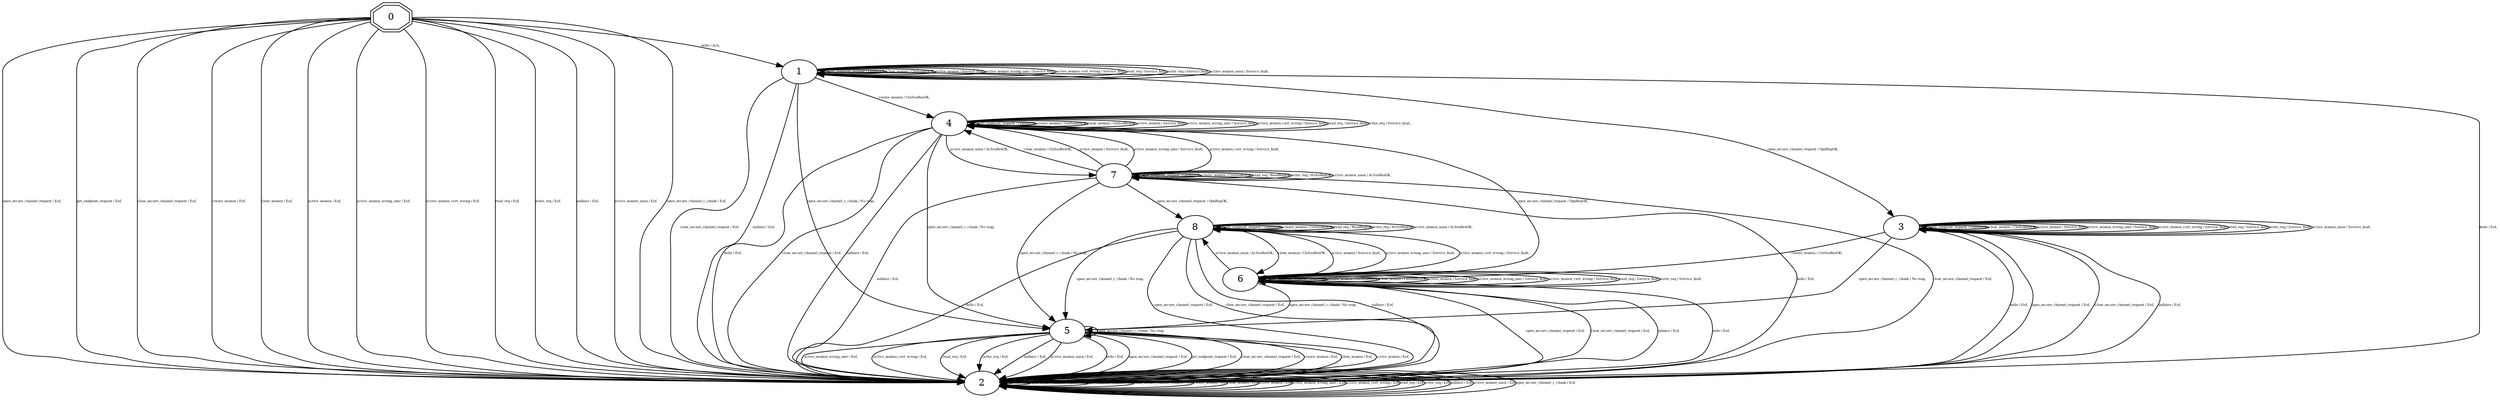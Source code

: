 digraph "Automata" {
"0" [shape=doubleoctagon, style=filled, fillcolor=white, URL="0"];
"2" [shape=ellipse, style=filled, fillcolor=white, URL="2"];
"1" [shape=ellipse, style=filled, fillcolor=white, URL="1"];
"5" [shape=ellipse, style=filled, fillcolor=white, URL="5"];
"4" [shape=ellipse, style=filled, fillcolor=white, URL="4"];
"7" [shape=ellipse, style=filled, fillcolor=white, URL="7"];
"8" [shape=ellipse, style=filled, fillcolor=white, URL="8"];
"6" [shape=ellipse, style=filled, fillcolor=white, URL="6"];
"3" [shape=ellipse, style=filled, fillcolor=white, URL="3"];
"0" -> "1" [fontsize=5, label="hello / Ack,", URL="t0"];
"0" -> "2" [fontsize=5, label="open_secure_channel_request / Eof,", URL="t1"];
"0" -> "2" [fontsize=5, label="get_endpoint_request / Eof,", URL="t3"];
"0" -> "2" [fontsize=5, label="close_secure_channel_request / Eof,", URL="t4"];
"0" -> "2" [fontsize=5, label="create_session / Eof,", URL="t5"];
"0" -> "2" [fontsize=5, label="close_session / Eof,", URL="t6"];
"0" -> "2" [fontsize=5, label="active_session / Eof,", URL="t7"];
"0" -> "2" [fontsize=5, label="active_session_wrong_user / Eof,", URL="t8"];
"0" -> "2" [fontsize=5, label="active_session_cert_wrong / Eof,", URL="t9"];
"0" -> "2" [fontsize=5, label="read_req / Eof,", URL="t10"];
"0" -> "2" [fontsize=5, label="write_req / Eof,", URL="t11"];
"0" -> "2" [fontsize=5, label="nullsize / Eof,", URL="t12"];
"0" -> "2" [fontsize=5, label="active_session_anon / Eof,", URL="t13"];
"0" -> "2" [fontsize=5, label="open_secure_channel_c_chunk / Eof,", URL="t14"];
"2" -> "2" [fontsize=5, label="hello / Eof,", URL="t30"];
"2" -> "2" [fontsize=5, label="open_secure_channel_request / Eof,", URL="t31"];
"2" -> "2" [fontsize=5, label="get_endpoint_request / Eof,", URL="t33"];
"2" -> "2" [fontsize=5, label="close_secure_channel_request / Eof,", URL="t34"];
"2" -> "2" [fontsize=5, label="create_session / Eof,", URL="t35"];
"2" -> "2" [fontsize=5, label="close_session / Eof,", URL="t36"];
"2" -> "2" [fontsize=5, label="active_session / Eof,", URL="t37"];
"2" -> "2" [fontsize=5, label="active_session_wrong_user / Eof,", URL="t38"];
"2" -> "2" [fontsize=5, label="active_session_cert_wrong / Eof,", URL="t39"];
"2" -> "2" [fontsize=5, label="read_req / Eof,", URL="t40"];
"2" -> "2" [fontsize=5, label="write_req / Eof,", URL="t41"];
"2" -> "2" [fontsize=5, label="nullsize / Eof,", URL="t42"];
"2" -> "2" [fontsize=5, label="active_session_anon / Eof,", URL="t43"];
"2" -> "2" [fontsize=5, label="open_secure_channel_c_chunk / Eof,", URL="t44"];
"1" -> "2" [fontsize=5, label="hello / Eof,", URL="t15"];
"1" -> "3" [fontsize=5, label="open_secure_channel_request / OpnRepOK,", URL="t16"];
"1" -> "1" [fontsize=5, label="get_endpoint_request / GepResOK,", URL="t18"];
"1" -> "2" [fontsize=5, label="close_secure_channel_request / Eof,", URL="t19"];
"1" -> "4" [fontsize=5, label="create_session / CreSesResOK,", URL="t20"];
"1" -> "1" [fontsize=5, label="close_session / CloSesResOK,", URL="t21"];
"1" -> "1" [fontsize=5, label="active_session / Service_fault,", URL="t22"];
"1" -> "1" [fontsize=5, label="active_session_wrong_user / Service_fault,", URL="t23"];
"1" -> "1" [fontsize=5, label="active_session_cert_wrong / Service_fault,", URL="t24"];
"1" -> "1" [fontsize=5, label="read_req / Service_fault,", URL="t25"];
"1" -> "1" [fontsize=5, label="write_req / Service_fault,", URL="t26"];
"1" -> "2" [fontsize=5, label="nullsize / Eof,", URL="t27"];
"1" -> "1" [fontsize=5, label="active_session_anon / Service_fault,", URL="t28"];
"1" -> "5" [fontsize=5, label="open_secure_channel_c_chunk / No resp,", URL="t29"];
"5" -> "2" [fontsize=5, label="hello / Eof,", URL="t75"];
"5" -> "2" [fontsize=5, label="open_secure_channel_request / Eof,", URL="t76"];
"5" -> "2" [fontsize=5, label="get_endpoint_request / Eof,", URL="t78"];
"5" -> "2" [fontsize=5, label="close_secure_channel_request / Eof,", URL="t79"];
"5" -> "2" [fontsize=5, label="create_session / Eof,", URL="t80"];
"5" -> "2" [fontsize=5, label="close_session / Eof,", URL="t81"];
"5" -> "2" [fontsize=5, label="active_session / Eof,", URL="t82"];
"5" -> "2" [fontsize=5, label="active_session_wrong_user / Eof,", URL="t83"];
"5" -> "2" [fontsize=5, label="active_session_cert_wrong / Eof,", URL="t84"];
"5" -> "2" [fontsize=5, label="read_req / Eof,", URL="t85"];
"5" -> "2" [fontsize=5, label="write_req / Eof,", URL="t86"];
"5" -> "2" [fontsize=5, label="nullsize / Eof,", URL="t87"];
"5" -> "2" [fontsize=5, label="active_session_anon / Eof,", URL="t88"];
"5" -> "5" [fontsize=5, label="open_secure_channel_c_chunk / No resp,", URL="t89"];
"4" -> "2" [fontsize=5, label="hello / Eof,", URL="t60"];
"4" -> "6" [fontsize=5, label="open_secure_channel_request / OpnRepOK,", URL="t61"];
"4" -> "4" [fontsize=5, label="get_endpoint_request / GepResOK,", URL="t63"];
"4" -> "2" [fontsize=5, label="close_secure_channel_request / Eof,", URL="t64"];
"4" -> "4" [fontsize=5, label="create_session / CreSesResOK,", URL="t65"];
"4" -> "4" [fontsize=5, label="close_session / CloSesResOK,", URL="t66"];
"4" -> "4" [fontsize=5, label="active_session / Service_fault,", URL="t67"];
"4" -> "4" [fontsize=5, label="active_session_wrong_user / Service_fault,", URL="t68"];
"4" -> "4" [fontsize=5, label="active_session_cert_wrong / Service_fault,", URL="t69"];
"4" -> "4" [fontsize=5, label="read_req / Service_fault,", URL="t70"];
"4" -> "4" [fontsize=5, label="write_req / Service_fault,", URL="t71"];
"4" -> "2" [fontsize=5, label="nullsize / Eof,", URL="t72"];
"4" -> "7" [fontsize=5, label="active_session_anon / AcSesResOK,", URL="t73"];
"4" -> "5" [fontsize=5, label="open_secure_channel_c_chunk / No resp,", URL="t74"];
"7" -> "2" [fontsize=5, label="hello / Eof,", URL="t105"];
"7" -> "8" [fontsize=5, label="open_secure_channel_request / OpnRepOK,", URL="t106"];
"7" -> "7" [fontsize=5, label="get_endpoint_request / GepResOK,", URL="t108"];
"7" -> "2" [fontsize=5, label="close_secure_channel_request / Eof,", URL="t109"];
"7" -> "7" [fontsize=5, label="create_session / CreSesResOK,", URL="t110"];
"7" -> "4" [fontsize=5, label="close_session / CloSesResOK,", URL="t111"];
"7" -> "4" [fontsize=5, label="active_session / Service_fault,", URL="t112"];
"7" -> "4" [fontsize=5, label="active_session_wrong_user / Service_fault,", URL="t113"];
"7" -> "4" [fontsize=5, label="active_session_cert_wrong / Service_fault,", URL="t114"];
"7" -> "7" [fontsize=5, label="read_req / ReadRepOK,", URL="t115"];
"7" -> "7" [fontsize=5, label="write_req / WriteRepOK,", URL="t116"];
"7" -> "2" [fontsize=5, label="nullsize / Eof,", URL="t117"];
"7" -> "7" [fontsize=5, label="active_session_anon / AcSesResOK,", URL="t118"];
"7" -> "5" [fontsize=5, label="open_secure_channel_c_chunk / No resp,", URL="t119"];
"8" -> "2" [fontsize=5, label="hello / Eof,", URL="t120"];
"8" -> "2" [fontsize=5, label="open_secure_channel_request / Eof,", URL="t121"];
"8" -> "8" [fontsize=5, label="get_endpoint_request / GepResOK,", URL="t123"];
"8" -> "2" [fontsize=5, label="close_secure_channel_request / Eof,", URL="t124"];
"8" -> "8" [fontsize=5, label="create_session / CreSesResOK,", URL="t125"];
"8" -> "6" [fontsize=5, label="close_session / CloSesResOK,", URL="t126"];
"8" -> "6" [fontsize=5, label="active_session / Service_fault,", URL="t127"];
"8" -> "6" [fontsize=5, label="active_session_wrong_user / Service_fault,", URL="t128"];
"8" -> "6" [fontsize=5, label="active_session_cert_wrong / Service_fault,", URL="t129"];
"8" -> "8" [fontsize=5, label="read_req / ReadRepOK,", URL="t130"];
"8" -> "8" [fontsize=5, label="write_req / WriteRepOK,", URL="t131"];
"8" -> "2" [fontsize=5, label="nullsize / Eof,", URL="t132"];
"8" -> "8" [fontsize=5, label="active_session_anon / AcSesResOK,", URL="t133"];
"8" -> "5" [fontsize=5, label="open_secure_channel_c_chunk / No resp,", URL="t134"];
"6" -> "2" [fontsize=5, label="hello / Eof,", URL="t90"];
"6" -> "2" [fontsize=5, label="open_secure_channel_request / Eof,", URL="t91"];
"6" -> "6" [fontsize=5, label="get_endpoint_request / GepResOK,", URL="t93"];
"6" -> "2" [fontsize=5, label="close_secure_channel_request / Eof,", URL="t94"];
"6" -> "6" [fontsize=5, label="create_session / CreSesResOK,", URL="t95"];
"6" -> "6" [fontsize=5, label="close_session / CloSesResOK,", URL="t96"];
"6" -> "6" [fontsize=5, label="active_session / Service_fault,", URL="t97"];
"6" -> "6" [fontsize=5, label="active_session_wrong_user / Service_fault,", URL="t98"];
"6" -> "6" [fontsize=5, label="active_session_cert_wrong / Service_fault,", URL="t99"];
"6" -> "6" [fontsize=5, label="read_req / Service_fault,", URL="t100"];
"6" -> "6" [fontsize=5, label="write_req / Service_fault,", URL="t101"];
"6" -> "2" [fontsize=5, label="nullsize / Eof,", URL="t102"];
"6" -> "8" [fontsize=5, label="active_session_anon / AcSesResOK,", URL="t103"];
"6" -> "5" [fontsize=5, label="open_secure_channel_c_chunk / No resp,", URL="t104"];
"3" -> "2" [fontsize=5, label="hello / Eof,", URL="t45"];
"3" -> "2" [fontsize=5, label="open_secure_channel_request / Eof,", URL="t46"];
"3" -> "3" [fontsize=5, label="get_endpoint_request / GepResOK,", URL="t48"];
"3" -> "2" [fontsize=5, label="close_secure_channel_request / Eof,", URL="t49"];
"3" -> "6" [fontsize=5, label="create_session / CreSesResOK,", URL="t50"];
"3" -> "3" [fontsize=5, label="close_session / CloSesResOK,", URL="t51"];
"3" -> "3" [fontsize=5, label="active_session / Service_fault,", URL="t52"];
"3" -> "3" [fontsize=5, label="active_session_wrong_user / Service_fault,", URL="t53"];
"3" -> "3" [fontsize=5, label="active_session_cert_wrong / Service_fault,", URL="t54"];
"3" -> "3" [fontsize=5, label="read_req / Service_fault,", URL="t55"];
"3" -> "3" [fontsize=5, label="write_req / Service_fault,", URL="t56"];
"3" -> "2" [fontsize=5, label="nullsize / Eof,", URL="t57"];
"3" -> "3" [fontsize=5, label="active_session_anon / Service_fault,", URL="t58"];
"3" -> "5" [fontsize=5, label="open_secure_channel_c_chunk / No resp,", URL="t59"];
}